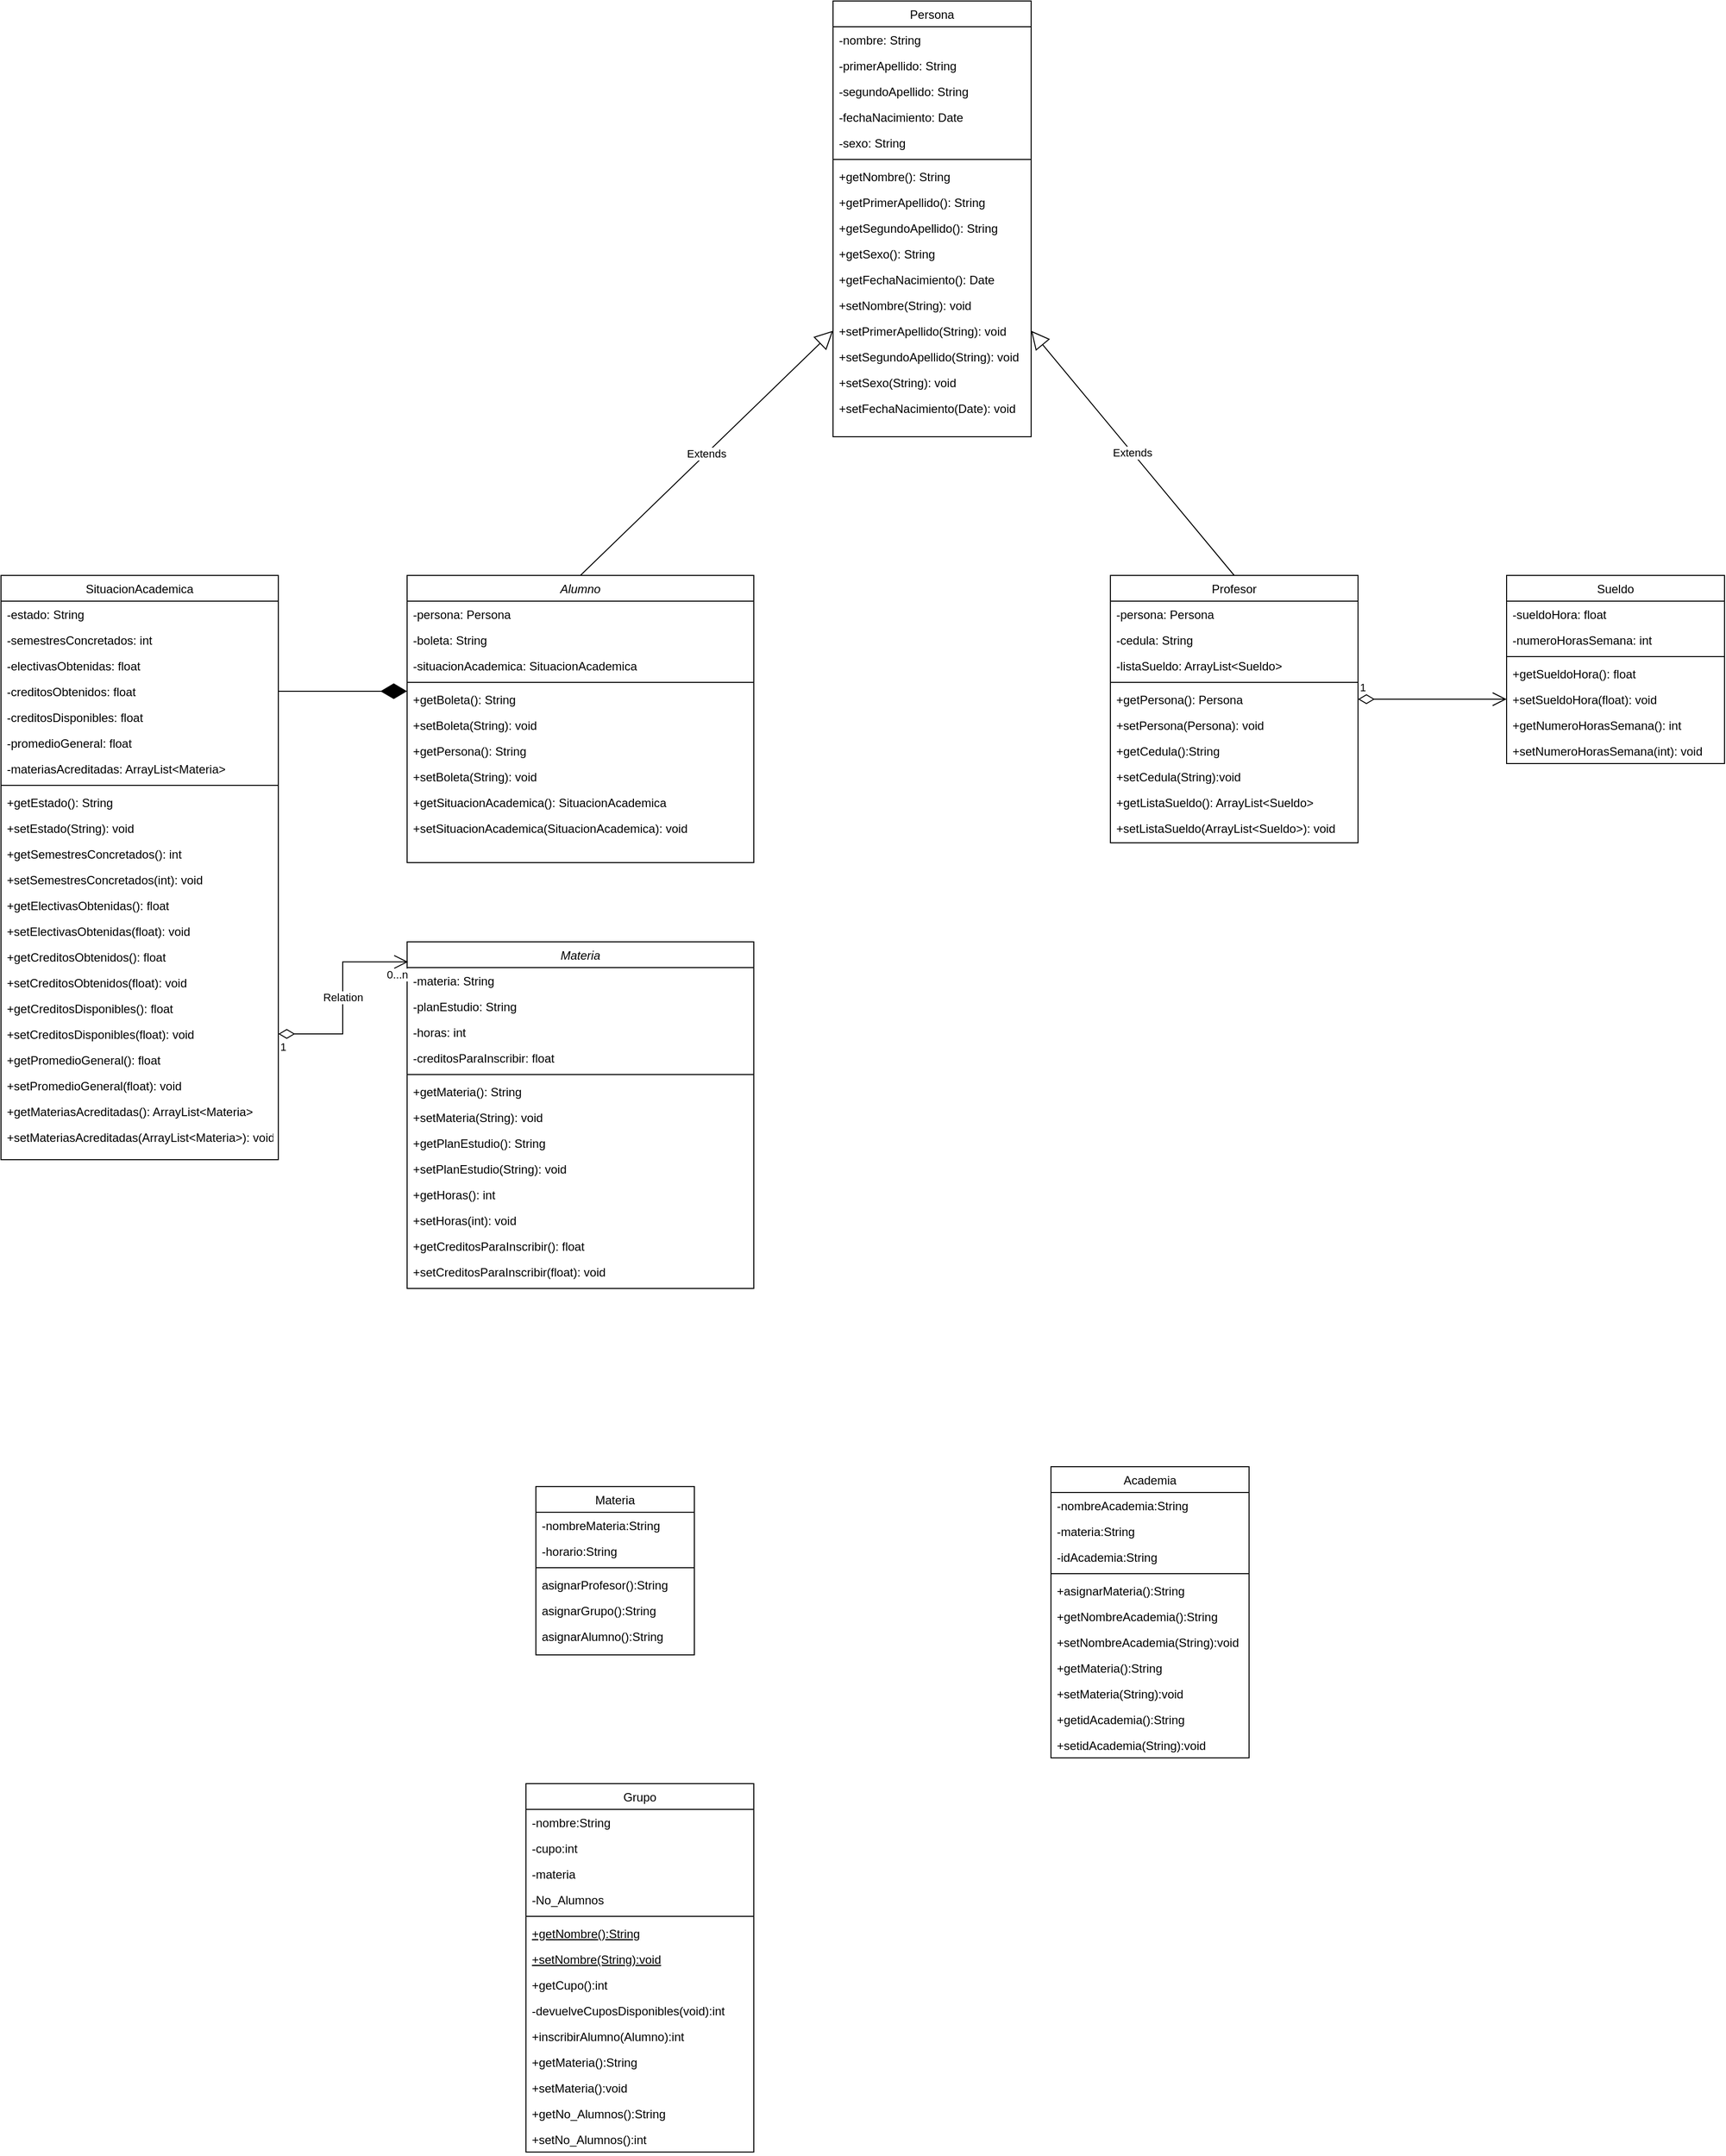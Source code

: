 <mxfile version="16.6.4" type="github">
  <diagram id="C5RBs43oDa-KdzZeNtuy" name="Page-1">
    <mxGraphModel dx="2249" dy="3078" grid="1" gridSize="10" guides="1" tooltips="1" connect="1" arrows="1" fold="1" page="1" pageScale="1" pageWidth="827" pageHeight="1169" math="0" shadow="0">
      <root>
        <mxCell id="WIyWlLk6GJQsqaUBKTNV-0" />
        <mxCell id="WIyWlLk6GJQsqaUBKTNV-1" parent="WIyWlLk6GJQsqaUBKTNV-0" />
        <mxCell id="zkfFHV4jXpPFQw0GAbJ--0" value="Alumno" style="swimlane;fontStyle=2;align=center;verticalAlign=top;childLayout=stackLayout;horizontal=1;startSize=26;horizontalStack=0;resizeParent=1;resizeLast=0;collapsible=1;marginBottom=0;rounded=0;shadow=0;strokeWidth=1;" parent="WIyWlLk6GJQsqaUBKTNV-1" vertex="1">
          <mxGeometry x="-70" y="-1720" width="350" height="290" as="geometry">
            <mxRectangle x="230" y="140" width="160" height="26" as="alternateBounds" />
          </mxGeometry>
        </mxCell>
        <mxCell id="nGI5e1UyWYg2ksJG9FxK-27" value="-persona: Persona" style="text;align=left;verticalAlign=top;spacingLeft=4;spacingRight=4;overflow=hidden;rotatable=0;points=[[0,0.5],[1,0.5]];portConstraint=eastwest;rounded=0;shadow=0;html=0;" parent="zkfFHV4jXpPFQw0GAbJ--0" vertex="1">
          <mxGeometry y="26" width="350" height="26" as="geometry" />
        </mxCell>
        <mxCell id="mEsMpx2pqCaBneYiub_S-0" value="-boleta: String" style="text;align=left;verticalAlign=top;spacingLeft=4;spacingRight=4;overflow=hidden;rotatable=0;points=[[0,0.5],[1,0.5]];portConstraint=eastwest;rounded=0;shadow=0;html=0;" parent="zkfFHV4jXpPFQw0GAbJ--0" vertex="1">
          <mxGeometry y="52" width="350" height="26" as="geometry" />
        </mxCell>
        <mxCell id="9MpK-hw04iY9h_Ogdzxi-5" value="-situacionAcademica: SituacionAcademica" style="text;align=left;verticalAlign=top;spacingLeft=4;spacingRight=4;overflow=hidden;rotatable=0;points=[[0,0.5],[1,0.5]];portConstraint=eastwest;rounded=0;shadow=0;html=0;" parent="zkfFHV4jXpPFQw0GAbJ--0" vertex="1">
          <mxGeometry y="78" width="350" height="26" as="geometry" />
        </mxCell>
        <mxCell id="zkfFHV4jXpPFQw0GAbJ--4" value="" style="line;html=1;strokeWidth=1;align=left;verticalAlign=middle;spacingTop=-1;spacingLeft=3;spacingRight=3;rotatable=0;labelPosition=right;points=[];portConstraint=eastwest;" parent="zkfFHV4jXpPFQw0GAbJ--0" vertex="1">
          <mxGeometry y="104" width="350" height="8" as="geometry" />
        </mxCell>
        <mxCell id="9MpK-hw04iY9h_Ogdzxi-11" value="+getBoleta(): String" style="text;align=left;verticalAlign=top;spacingLeft=4;spacingRight=4;overflow=hidden;rotatable=0;points=[[0,0.5],[1,0.5]];portConstraint=eastwest;rounded=0;shadow=0;html=0;" parent="zkfFHV4jXpPFQw0GAbJ--0" vertex="1">
          <mxGeometry y="112" width="350" height="26" as="geometry" />
        </mxCell>
        <mxCell id="9MpK-hw04iY9h_Ogdzxi-6" value="+setBoleta(String): void" style="text;align=left;verticalAlign=top;spacingLeft=4;spacingRight=4;overflow=hidden;rotatable=0;points=[[0,0.5],[1,0.5]];portConstraint=eastwest;rounded=0;shadow=0;html=0;" parent="zkfFHV4jXpPFQw0GAbJ--0" vertex="1">
          <mxGeometry y="138" width="350" height="26" as="geometry" />
        </mxCell>
        <mxCell id="-UYvQyZ7zMGwkuYEwKRm-19" value="+getPersona(): String" style="text;align=left;verticalAlign=top;spacingLeft=4;spacingRight=4;overflow=hidden;rotatable=0;points=[[0,0.5],[1,0.5]];portConstraint=eastwest;rounded=0;shadow=0;html=0;" vertex="1" parent="zkfFHV4jXpPFQw0GAbJ--0">
          <mxGeometry y="164" width="350" height="26" as="geometry" />
        </mxCell>
        <mxCell id="-UYvQyZ7zMGwkuYEwKRm-20" value="+setBoleta(String): void" style="text;align=left;verticalAlign=top;spacingLeft=4;spacingRight=4;overflow=hidden;rotatable=0;points=[[0,0.5],[1,0.5]];portConstraint=eastwest;rounded=0;shadow=0;html=0;" vertex="1" parent="zkfFHV4jXpPFQw0GAbJ--0">
          <mxGeometry y="190" width="350" height="26" as="geometry" />
        </mxCell>
        <mxCell id="-UYvQyZ7zMGwkuYEwKRm-21" value="+getSituacionAcademica(): SituacionAcademica" style="text;align=left;verticalAlign=top;spacingLeft=4;spacingRight=4;overflow=hidden;rotatable=0;points=[[0,0.5],[1,0.5]];portConstraint=eastwest;rounded=0;shadow=0;html=0;" vertex="1" parent="zkfFHV4jXpPFQw0GAbJ--0">
          <mxGeometry y="216" width="350" height="26" as="geometry" />
        </mxCell>
        <mxCell id="-UYvQyZ7zMGwkuYEwKRm-22" value="+setSituacionAcademica(SituacionAcademica): void" style="text;align=left;verticalAlign=top;spacingLeft=4;spacingRight=4;overflow=hidden;rotatable=0;points=[[0,0.5],[1,0.5]];portConstraint=eastwest;rounded=0;shadow=0;html=0;" vertex="1" parent="zkfFHV4jXpPFQw0GAbJ--0">
          <mxGeometry y="242" width="350" height="26" as="geometry" />
        </mxCell>
        <mxCell id="zkfFHV4jXpPFQw0GAbJ--6" value="Grupo" style="swimlane;fontStyle=0;align=center;verticalAlign=top;childLayout=stackLayout;horizontal=1;startSize=26;horizontalStack=0;resizeParent=1;resizeLast=0;collapsible=1;marginBottom=0;rounded=0;shadow=0;strokeWidth=1;" parent="WIyWlLk6GJQsqaUBKTNV-1" vertex="1">
          <mxGeometry x="50" y="-500" width="230" height="372" as="geometry">
            <mxRectangle x="130" y="380" width="160" height="26" as="alternateBounds" />
          </mxGeometry>
        </mxCell>
        <mxCell id="zkfFHV4jXpPFQw0GAbJ--8" value="-nombre:String" style="text;align=left;verticalAlign=top;spacingLeft=4;spacingRight=4;overflow=hidden;rotatable=0;points=[[0,0.5],[1,0.5]];portConstraint=eastwest;rounded=0;shadow=0;html=0;" parent="zkfFHV4jXpPFQw0GAbJ--6" vertex="1">
          <mxGeometry y="26" width="230" height="26" as="geometry" />
        </mxCell>
        <mxCell id="zkfFHV4jXpPFQw0GAbJ--7" value="-cupo:int" style="text;align=left;verticalAlign=top;spacingLeft=4;spacingRight=4;overflow=hidden;rotatable=0;points=[[0,0.5],[1,0.5]];portConstraint=eastwest;" parent="zkfFHV4jXpPFQw0GAbJ--6" vertex="1">
          <mxGeometry y="52" width="230" height="26" as="geometry" />
        </mxCell>
        <mxCell id="yTlDDd_6zAuDjH4jL7dq-10" value="-materia" style="text;align=left;verticalAlign=top;spacingLeft=4;spacingRight=4;overflow=hidden;rotatable=0;points=[[0,0.5],[1,0.5]];portConstraint=eastwest;rounded=0;shadow=0;html=0;" parent="zkfFHV4jXpPFQw0GAbJ--6" vertex="1">
          <mxGeometry y="78" width="230" height="26" as="geometry" />
        </mxCell>
        <mxCell id="yTlDDd_6zAuDjH4jL7dq-12" value="-No_Alumnos" style="text;align=left;verticalAlign=top;spacingLeft=4;spacingRight=4;overflow=hidden;rotatable=0;points=[[0,0.5],[1,0.5]];portConstraint=eastwest;rounded=0;shadow=0;html=0;" parent="zkfFHV4jXpPFQw0GAbJ--6" vertex="1">
          <mxGeometry y="104" width="230" height="26" as="geometry" />
        </mxCell>
        <mxCell id="zkfFHV4jXpPFQw0GAbJ--9" value="" style="line;html=1;strokeWidth=1;align=left;verticalAlign=middle;spacingTop=-1;spacingLeft=3;spacingRight=3;rotatable=0;labelPosition=right;points=[];portConstraint=eastwest;" parent="zkfFHV4jXpPFQw0GAbJ--6" vertex="1">
          <mxGeometry y="130" width="230" height="8" as="geometry" />
        </mxCell>
        <mxCell id="yTlDDd_6zAuDjH4jL7dq-11" value="+getNombre():String" style="text;align=left;verticalAlign=top;spacingLeft=4;spacingRight=4;overflow=hidden;rotatable=0;points=[[0,0.5],[1,0.5]];portConstraint=eastwest;fontStyle=4" parent="zkfFHV4jXpPFQw0GAbJ--6" vertex="1">
          <mxGeometry y="138" width="230" height="26" as="geometry" />
        </mxCell>
        <mxCell id="zkfFHV4jXpPFQw0GAbJ--10" value="+setNombre(String):void" style="text;align=left;verticalAlign=top;spacingLeft=4;spacingRight=4;overflow=hidden;rotatable=0;points=[[0,0.5],[1,0.5]];portConstraint=eastwest;fontStyle=4" parent="zkfFHV4jXpPFQw0GAbJ--6" vertex="1">
          <mxGeometry y="164" width="230" height="26" as="geometry" />
        </mxCell>
        <mxCell id="zkfFHV4jXpPFQw0GAbJ--11" value="+getCupo():int" style="text;align=left;verticalAlign=top;spacingLeft=4;spacingRight=4;overflow=hidden;rotatable=0;points=[[0,0.5],[1,0.5]];portConstraint=eastwest;" parent="zkfFHV4jXpPFQw0GAbJ--6" vertex="1">
          <mxGeometry y="190" width="230" height="26" as="geometry" />
        </mxCell>
        <mxCell id="lx0XnHlaVQ32rmV-rb9W-14" value="-devuelveCuposDisponibles(void):int" style="text;align=left;verticalAlign=top;spacingLeft=4;spacingRight=4;overflow=hidden;rotatable=0;points=[[0,0.5],[1,0.5]];portConstraint=eastwest;" parent="zkfFHV4jXpPFQw0GAbJ--6" vertex="1">
          <mxGeometry y="216" width="230" height="26" as="geometry" />
        </mxCell>
        <mxCell id="lx0XnHlaVQ32rmV-rb9W-15" value="+inscribirAlumno(Alumno):int" style="text;align=left;verticalAlign=top;spacingLeft=4;spacingRight=4;overflow=hidden;rotatable=0;points=[[0,0.5],[1,0.5]];portConstraint=eastwest;" parent="zkfFHV4jXpPFQw0GAbJ--6" vertex="1">
          <mxGeometry y="242" width="230" height="26" as="geometry" />
        </mxCell>
        <mxCell id="bSlE8qbJm2oqBHMc-JgC-0" value="+getMateria():String" style="text;align=left;verticalAlign=top;spacingLeft=4;spacingRight=4;overflow=hidden;rotatable=0;points=[[0,0.5],[1,0.5]];portConstraint=eastwest;" parent="zkfFHV4jXpPFQw0GAbJ--6" vertex="1">
          <mxGeometry y="268" width="230" height="26" as="geometry" />
        </mxCell>
        <mxCell id="bSlE8qbJm2oqBHMc-JgC-1" value="+setMateria():void" style="text;align=left;verticalAlign=top;spacingLeft=4;spacingRight=4;overflow=hidden;rotatable=0;points=[[0,0.5],[1,0.5]];portConstraint=eastwest;" parent="zkfFHV4jXpPFQw0GAbJ--6" vertex="1">
          <mxGeometry y="294" width="230" height="26" as="geometry" />
        </mxCell>
        <mxCell id="bSlE8qbJm2oqBHMc-JgC-2" value="+getNo_Alumnos():String" style="text;align=left;verticalAlign=top;spacingLeft=4;spacingRight=4;overflow=hidden;rotatable=0;points=[[0,0.5],[1,0.5]];portConstraint=eastwest;" parent="zkfFHV4jXpPFQw0GAbJ--6" vertex="1">
          <mxGeometry y="320" width="230" height="26" as="geometry" />
        </mxCell>
        <mxCell id="bSlE8qbJm2oqBHMc-JgC-3" value="+setNo_Alumnos():int" style="text;align=left;verticalAlign=top;spacingLeft=4;spacingRight=4;overflow=hidden;rotatable=0;points=[[0,0.5],[1,0.5]];portConstraint=eastwest;" parent="zkfFHV4jXpPFQw0GAbJ--6" vertex="1">
          <mxGeometry y="346" width="230" height="26" as="geometry" />
        </mxCell>
        <mxCell id="zkfFHV4jXpPFQw0GAbJ--13" value="Profesor" style="swimlane;fontStyle=0;align=center;verticalAlign=top;childLayout=stackLayout;horizontal=1;startSize=26;horizontalStack=0;resizeParent=1;resizeLast=0;collapsible=1;marginBottom=0;rounded=0;shadow=0;strokeWidth=1;" parent="WIyWlLk6GJQsqaUBKTNV-1" vertex="1">
          <mxGeometry x="640" y="-1720" width="250" height="270" as="geometry">
            <mxRectangle x="340" y="380" width="170" height="26" as="alternateBounds" />
          </mxGeometry>
        </mxCell>
        <mxCell id="zkfFHV4jXpPFQw0GAbJ--14" value="-persona: Persona" style="text;align=left;verticalAlign=top;spacingLeft=4;spacingRight=4;overflow=hidden;rotatable=0;points=[[0,0.5],[1,0.5]];portConstraint=eastwest;" parent="zkfFHV4jXpPFQw0GAbJ--13" vertex="1">
          <mxGeometry y="26" width="250" height="26" as="geometry" />
        </mxCell>
        <mxCell id="-iGM_5B9Lxvq1E4XE7PT-1" value="-cedula: String" style="text;align=left;verticalAlign=top;spacingLeft=4;spacingRight=4;overflow=hidden;rotatable=0;points=[[0,0.5],[1,0.5]];portConstraint=eastwest;" parent="zkfFHV4jXpPFQw0GAbJ--13" vertex="1">
          <mxGeometry y="52" width="250" height="26" as="geometry" />
        </mxCell>
        <mxCell id="nGI5e1UyWYg2ksJG9FxK-23" value="-listaSueldo: ArrayList&lt;Sueldo&gt;" style="text;align=left;verticalAlign=top;spacingLeft=4;spacingRight=4;overflow=hidden;rotatable=0;points=[[0,0.5],[1,0.5]];portConstraint=eastwest;" parent="zkfFHV4jXpPFQw0GAbJ--13" vertex="1">
          <mxGeometry y="78" width="250" height="26" as="geometry" />
        </mxCell>
        <mxCell id="zkfFHV4jXpPFQw0GAbJ--15" value="" style="line;html=1;strokeWidth=1;align=left;verticalAlign=middle;spacingTop=-1;spacingLeft=3;spacingRight=3;rotatable=0;labelPosition=right;points=[];portConstraint=eastwest;" parent="zkfFHV4jXpPFQw0GAbJ--13" vertex="1">
          <mxGeometry y="104" width="250" height="8" as="geometry" />
        </mxCell>
        <mxCell id="yTlDDd_6zAuDjH4jL7dq-3" value="+getPersona(): Persona&#xa;" style="text;align=left;verticalAlign=top;spacingLeft=4;spacingRight=4;overflow=hidden;rotatable=0;points=[[0,0.5],[1,0.5]];portConstraint=eastwest;" parent="zkfFHV4jXpPFQw0GAbJ--13" vertex="1">
          <mxGeometry y="112" width="250" height="26" as="geometry" />
        </mxCell>
        <mxCell id="yTlDDd_6zAuDjH4jL7dq-4" value="+setPersona(Persona): void" style="text;align=left;verticalAlign=top;spacingLeft=4;spacingRight=4;overflow=hidden;rotatable=0;points=[[0,0.5],[1,0.5]];portConstraint=eastwest;" parent="zkfFHV4jXpPFQw0GAbJ--13" vertex="1">
          <mxGeometry y="138" width="250" height="26" as="geometry" />
        </mxCell>
        <mxCell id="nGI5e1UyWYg2ksJG9FxK-21" value="+getCedula():String&#xa;" style="text;align=left;verticalAlign=top;spacingLeft=4;spacingRight=4;overflow=hidden;rotatable=0;points=[[0,0.5],[1,0.5]];portConstraint=eastwest;" parent="zkfFHV4jXpPFQw0GAbJ--13" vertex="1">
          <mxGeometry y="164" width="250" height="26" as="geometry" />
        </mxCell>
        <mxCell id="nGI5e1UyWYg2ksJG9FxK-22" value="+setCedula(String):void" style="text;align=left;verticalAlign=top;spacingLeft=4;spacingRight=4;overflow=hidden;rotatable=0;points=[[0,0.5],[1,0.5]];portConstraint=eastwest;" parent="zkfFHV4jXpPFQw0GAbJ--13" vertex="1">
          <mxGeometry y="190" width="250" height="26" as="geometry" />
        </mxCell>
        <mxCell id="nGI5e1UyWYg2ksJG9FxK-25" value="+getListaSueldo(): ArrayList&lt;Sueldo&gt;" style="text;align=left;verticalAlign=top;spacingLeft=4;spacingRight=4;overflow=hidden;rotatable=0;points=[[0,0.5],[1,0.5]];portConstraint=eastwest;" parent="zkfFHV4jXpPFQw0GAbJ--13" vertex="1">
          <mxGeometry y="216" width="250" height="26" as="geometry" />
        </mxCell>
        <mxCell id="nGI5e1UyWYg2ksJG9FxK-26" value="+setListaSueldo(ArrayList&lt;Sueldo&gt;): void" style="text;align=left;verticalAlign=top;spacingLeft=4;spacingRight=4;overflow=hidden;rotatable=0;points=[[0,0.5],[1,0.5]];portConstraint=eastwest;" parent="zkfFHV4jXpPFQw0GAbJ--13" vertex="1">
          <mxGeometry y="242" width="250" height="26" as="geometry" />
        </mxCell>
        <mxCell id="zkfFHV4jXpPFQw0GAbJ--17" value="Materia" style="swimlane;fontStyle=0;align=center;verticalAlign=top;childLayout=stackLayout;horizontal=1;startSize=26;horizontalStack=0;resizeParent=1;resizeLast=0;collapsible=1;marginBottom=0;rounded=0;shadow=0;strokeWidth=1;" parent="WIyWlLk6GJQsqaUBKTNV-1" vertex="1">
          <mxGeometry x="60" y="-800" width="160" height="170" as="geometry">
            <mxRectangle x="550" y="140" width="160" height="26" as="alternateBounds" />
          </mxGeometry>
        </mxCell>
        <mxCell id="zkfFHV4jXpPFQw0GAbJ--18" value="-nombreMateria:String" style="text;align=left;verticalAlign=top;spacingLeft=4;spacingRight=4;overflow=hidden;rotatable=0;points=[[0,0.5],[1,0.5]];portConstraint=eastwest;" parent="zkfFHV4jXpPFQw0GAbJ--17" vertex="1">
          <mxGeometry y="26" width="160" height="26" as="geometry" />
        </mxCell>
        <mxCell id="zkfFHV4jXpPFQw0GAbJ--19" value="-horario:String" style="text;align=left;verticalAlign=top;spacingLeft=4;spacingRight=4;overflow=hidden;rotatable=0;points=[[0,0.5],[1,0.5]];portConstraint=eastwest;rounded=0;shadow=0;html=0;" parent="zkfFHV4jXpPFQw0GAbJ--17" vertex="1">
          <mxGeometry y="52" width="160" height="26" as="geometry" />
        </mxCell>
        <mxCell id="zkfFHV4jXpPFQw0GAbJ--23" value="" style="line;html=1;strokeWidth=1;align=left;verticalAlign=middle;spacingTop=-1;spacingLeft=3;spacingRight=3;rotatable=0;labelPosition=right;points=[];portConstraint=eastwest;" parent="zkfFHV4jXpPFQw0GAbJ--17" vertex="1">
          <mxGeometry y="78" width="160" height="8" as="geometry" />
        </mxCell>
        <mxCell id="zkfFHV4jXpPFQw0GAbJ--24" value="asignarProfesor():String" style="text;align=left;verticalAlign=top;spacingLeft=4;spacingRight=4;overflow=hidden;rotatable=0;points=[[0,0.5],[1,0.5]];portConstraint=eastwest;" parent="zkfFHV4jXpPFQw0GAbJ--17" vertex="1">
          <mxGeometry y="86" width="160" height="26" as="geometry" />
        </mxCell>
        <mxCell id="zkfFHV4jXpPFQw0GAbJ--25" value="asignarGrupo():String" style="text;align=left;verticalAlign=top;spacingLeft=4;spacingRight=4;overflow=hidden;rotatable=0;points=[[0,0.5],[1,0.5]];portConstraint=eastwest;" parent="zkfFHV4jXpPFQw0GAbJ--17" vertex="1">
          <mxGeometry y="112" width="160" height="26" as="geometry" />
        </mxCell>
        <mxCell id="yTlDDd_6zAuDjH4jL7dq-0" value="asignarAlumno():String" style="text;align=left;verticalAlign=top;spacingLeft=4;spacingRight=4;overflow=hidden;rotatable=0;points=[[0,0.5],[1,0.5]];portConstraint=eastwest;" parent="zkfFHV4jXpPFQw0GAbJ--17" vertex="1">
          <mxGeometry y="138" width="160" height="26" as="geometry" />
        </mxCell>
        <mxCell id="lx0XnHlaVQ32rmV-rb9W-0" value="Academia" style="swimlane;fontStyle=0;align=center;verticalAlign=top;childLayout=stackLayout;horizontal=1;startSize=26;horizontalStack=0;resizeParent=1;resizeLast=0;collapsible=1;marginBottom=0;rounded=0;shadow=0;strokeWidth=1;" parent="WIyWlLk6GJQsqaUBKTNV-1" vertex="1">
          <mxGeometry x="580" y="-820" width="200" height="294" as="geometry">
            <mxRectangle x="550" y="140" width="160" height="26" as="alternateBounds" />
          </mxGeometry>
        </mxCell>
        <mxCell id="lx0XnHlaVQ32rmV-rb9W-1" value="-nombreAcademia:String" style="text;align=left;verticalAlign=top;spacingLeft=4;spacingRight=4;overflow=hidden;rotatable=0;points=[[0,0.5],[1,0.5]];portConstraint=eastwest;" parent="lx0XnHlaVQ32rmV-rb9W-0" vertex="1">
          <mxGeometry y="26" width="200" height="26" as="geometry" />
        </mxCell>
        <mxCell id="lx0XnHlaVQ32rmV-rb9W-7" value="-materia:String" style="text;align=left;verticalAlign=top;spacingLeft=4;spacingRight=4;overflow=hidden;rotatable=0;points=[[0,0.5],[1,0.5]];portConstraint=eastwest;rounded=0;shadow=0;html=0;" parent="lx0XnHlaVQ32rmV-rb9W-0" vertex="1">
          <mxGeometry y="52" width="200" height="26" as="geometry" />
        </mxCell>
        <mxCell id="lx0XnHlaVQ32rmV-rb9W-2" value="-idAcademia:String" style="text;align=left;verticalAlign=top;spacingLeft=4;spacingRight=4;overflow=hidden;rotatable=0;points=[[0,0.5],[1,0.5]];portConstraint=eastwest;rounded=0;shadow=0;html=0;" parent="lx0XnHlaVQ32rmV-rb9W-0" vertex="1">
          <mxGeometry y="78" width="200" height="26" as="geometry" />
        </mxCell>
        <mxCell id="lx0XnHlaVQ32rmV-rb9W-3" value="" style="line;html=1;strokeWidth=1;align=left;verticalAlign=middle;spacingTop=-1;spacingLeft=3;spacingRight=3;rotatable=0;labelPosition=right;points=[];portConstraint=eastwest;" parent="lx0XnHlaVQ32rmV-rb9W-0" vertex="1">
          <mxGeometry y="104" width="200" height="8" as="geometry" />
        </mxCell>
        <mxCell id="lx0XnHlaVQ32rmV-rb9W-4" value="+asignarMateria():String" style="text;align=left;verticalAlign=top;spacingLeft=4;spacingRight=4;overflow=hidden;rotatable=0;points=[[0,0.5],[1,0.5]];portConstraint=eastwest;" parent="lx0XnHlaVQ32rmV-rb9W-0" vertex="1">
          <mxGeometry y="112" width="200" height="26" as="geometry" />
        </mxCell>
        <mxCell id="lx0XnHlaVQ32rmV-rb9W-8" value="+getNombreAcademia():String&#xa;" style="text;align=left;verticalAlign=top;spacingLeft=4;spacingRight=4;overflow=hidden;rotatable=0;points=[[0,0.5],[1,0.5]];portConstraint=eastwest;" parent="lx0XnHlaVQ32rmV-rb9W-0" vertex="1">
          <mxGeometry y="138" width="200" height="26" as="geometry" />
        </mxCell>
        <mxCell id="lx0XnHlaVQ32rmV-rb9W-9" value="+setNombreAcademia(String):void" style="text;align=left;verticalAlign=top;spacingLeft=4;spacingRight=4;overflow=hidden;rotatable=0;points=[[0,0.5],[1,0.5]];portConstraint=eastwest;" parent="lx0XnHlaVQ32rmV-rb9W-0" vertex="1">
          <mxGeometry y="164" width="200" height="26" as="geometry" />
        </mxCell>
        <mxCell id="lx0XnHlaVQ32rmV-rb9W-10" value="+getMateria():String&#xa;" style="text;align=left;verticalAlign=top;spacingLeft=4;spacingRight=4;overflow=hidden;rotatable=0;points=[[0,0.5],[1,0.5]];portConstraint=eastwest;" parent="lx0XnHlaVQ32rmV-rb9W-0" vertex="1">
          <mxGeometry y="190" width="200" height="26" as="geometry" />
        </mxCell>
        <mxCell id="lx0XnHlaVQ32rmV-rb9W-11" value="+setMateria(String):void" style="text;align=left;verticalAlign=top;spacingLeft=4;spacingRight=4;overflow=hidden;rotatable=0;points=[[0,0.5],[1,0.5]];portConstraint=eastwest;" parent="lx0XnHlaVQ32rmV-rb9W-0" vertex="1">
          <mxGeometry y="216" width="200" height="26" as="geometry" />
        </mxCell>
        <mxCell id="lx0XnHlaVQ32rmV-rb9W-13" value="+getidAcademia():String&#xa;" style="text;align=left;verticalAlign=top;spacingLeft=4;spacingRight=4;overflow=hidden;rotatable=0;points=[[0,0.5],[1,0.5]];portConstraint=eastwest;" parent="lx0XnHlaVQ32rmV-rb9W-0" vertex="1">
          <mxGeometry y="242" width="200" height="26" as="geometry" />
        </mxCell>
        <mxCell id="lx0XnHlaVQ32rmV-rb9W-12" value="+setidAcademia(String):void" style="text;align=left;verticalAlign=top;spacingLeft=4;spacingRight=4;overflow=hidden;rotatable=0;points=[[0,0.5],[1,0.5]];portConstraint=eastwest;" parent="lx0XnHlaVQ32rmV-rb9W-0" vertex="1">
          <mxGeometry y="268" width="200" height="26" as="geometry" />
        </mxCell>
        <mxCell id="nGI5e1UyWYg2ksJG9FxK-0" value="Persona" style="swimlane;fontStyle=0;align=center;verticalAlign=top;childLayout=stackLayout;horizontal=1;startSize=26;horizontalStack=0;resizeParent=1;resizeLast=0;collapsible=1;marginBottom=0;rounded=0;shadow=0;strokeWidth=1;" parent="WIyWlLk6GJQsqaUBKTNV-1" vertex="1">
          <mxGeometry x="360" y="-2300" width="200" height="440" as="geometry">
            <mxRectangle x="550" y="140" width="160" height="26" as="alternateBounds" />
          </mxGeometry>
        </mxCell>
        <mxCell id="nGI5e1UyWYg2ksJG9FxK-12" value="-nombre: String" style="text;align=left;verticalAlign=top;spacingLeft=4;spacingRight=4;overflow=hidden;rotatable=0;points=[[0,0.5],[1,0.5]];portConstraint=eastwest;" parent="nGI5e1UyWYg2ksJG9FxK-0" vertex="1">
          <mxGeometry y="26" width="200" height="26" as="geometry" />
        </mxCell>
        <mxCell id="nGI5e1UyWYg2ksJG9FxK-1" value="-primerApellido: String" style="text;align=left;verticalAlign=top;spacingLeft=4;spacingRight=4;overflow=hidden;rotatable=0;points=[[0,0.5],[1,0.5]];portConstraint=eastwest;" parent="nGI5e1UyWYg2ksJG9FxK-0" vertex="1">
          <mxGeometry y="52" width="200" height="26" as="geometry" />
        </mxCell>
        <mxCell id="nGI5e1UyWYg2ksJG9FxK-7" value="-segundoApellido: String" style="text;align=left;verticalAlign=top;spacingLeft=4;spacingRight=4;overflow=hidden;rotatable=0;points=[[0,0.5],[1,0.5]];portConstraint=eastwest;" parent="nGI5e1UyWYg2ksJG9FxK-0" vertex="1">
          <mxGeometry y="78" width="200" height="26" as="geometry" />
        </mxCell>
        <mxCell id="nGI5e1UyWYg2ksJG9FxK-9" value="-fechaNacimiento: Date" style="text;align=left;verticalAlign=top;spacingLeft=4;spacingRight=4;overflow=hidden;rotatable=0;points=[[0,0.5],[1,0.5]];portConstraint=eastwest;" parent="nGI5e1UyWYg2ksJG9FxK-0" vertex="1">
          <mxGeometry y="104" width="200" height="26" as="geometry" />
        </mxCell>
        <mxCell id="nGI5e1UyWYg2ksJG9FxK-11" value="-sexo: String" style="text;align=left;verticalAlign=top;spacingLeft=4;spacingRight=4;overflow=hidden;rotatable=0;points=[[0,0.5],[1,0.5]];portConstraint=eastwest;" parent="nGI5e1UyWYg2ksJG9FxK-0" vertex="1">
          <mxGeometry y="130" width="200" height="26" as="geometry" />
        </mxCell>
        <mxCell id="nGI5e1UyWYg2ksJG9FxK-3" value="" style="line;html=1;strokeWidth=1;align=left;verticalAlign=middle;spacingTop=-1;spacingLeft=3;spacingRight=3;rotatable=0;labelPosition=right;points=[];portConstraint=eastwest;" parent="nGI5e1UyWYg2ksJG9FxK-0" vertex="1">
          <mxGeometry y="156" width="200" height="8" as="geometry" />
        </mxCell>
        <mxCell id="nGI5e1UyWYg2ksJG9FxK-4" value="+getNombre(): String" style="text;align=left;verticalAlign=top;spacingLeft=4;spacingRight=4;overflow=hidden;rotatable=0;points=[[0,0.5],[1,0.5]];portConstraint=eastwest;" parent="nGI5e1UyWYg2ksJG9FxK-0" vertex="1">
          <mxGeometry y="164" width="200" height="26" as="geometry" />
        </mxCell>
        <mxCell id="nGI5e1UyWYg2ksJG9FxK-5" value="+getPrimerApellido(): String" style="text;align=left;verticalAlign=top;spacingLeft=4;spacingRight=4;overflow=hidden;rotatable=0;points=[[0,0.5],[1,0.5]];portConstraint=eastwest;" parent="nGI5e1UyWYg2ksJG9FxK-0" vertex="1">
          <mxGeometry y="190" width="200" height="26" as="geometry" />
        </mxCell>
        <mxCell id="nGI5e1UyWYg2ksJG9FxK-6" value="+getSegundoApellido(): String" style="text;align=left;verticalAlign=top;spacingLeft=4;spacingRight=4;overflow=hidden;rotatable=0;points=[[0,0.5],[1,0.5]];portConstraint=eastwest;" parent="nGI5e1UyWYg2ksJG9FxK-0" vertex="1">
          <mxGeometry y="216" width="200" height="26" as="geometry" />
        </mxCell>
        <mxCell id="nGI5e1UyWYg2ksJG9FxK-13" value="+getSexo(): String" style="text;align=left;verticalAlign=top;spacingLeft=4;spacingRight=4;overflow=hidden;rotatable=0;points=[[0,0.5],[1,0.5]];portConstraint=eastwest;" parent="nGI5e1UyWYg2ksJG9FxK-0" vertex="1">
          <mxGeometry y="242" width="200" height="26" as="geometry" />
        </mxCell>
        <mxCell id="nGI5e1UyWYg2ksJG9FxK-14" value="+getFechaNacimiento(): Date" style="text;align=left;verticalAlign=top;spacingLeft=4;spacingRight=4;overflow=hidden;rotatable=0;points=[[0,0.5],[1,0.5]];portConstraint=eastwest;" parent="nGI5e1UyWYg2ksJG9FxK-0" vertex="1">
          <mxGeometry y="268" width="200" height="26" as="geometry" />
        </mxCell>
        <mxCell id="nGI5e1UyWYg2ksJG9FxK-15" value="+setNombre(String): void" style="text;align=left;verticalAlign=top;spacingLeft=4;spacingRight=4;overflow=hidden;rotatable=0;points=[[0,0.5],[1,0.5]];portConstraint=eastwest;" parent="nGI5e1UyWYg2ksJG9FxK-0" vertex="1">
          <mxGeometry y="294" width="200" height="26" as="geometry" />
        </mxCell>
        <mxCell id="nGI5e1UyWYg2ksJG9FxK-16" value="+setPrimerApellido(String): void" style="text;align=left;verticalAlign=top;spacingLeft=4;spacingRight=4;overflow=hidden;rotatable=0;points=[[0,0.5],[1,0.5]];portConstraint=eastwest;" parent="nGI5e1UyWYg2ksJG9FxK-0" vertex="1">
          <mxGeometry y="320" width="200" height="26" as="geometry" />
        </mxCell>
        <mxCell id="nGI5e1UyWYg2ksJG9FxK-17" value="+setSegundoApellido(String): void" style="text;align=left;verticalAlign=top;spacingLeft=4;spacingRight=4;overflow=hidden;rotatable=0;points=[[0,0.5],[1,0.5]];portConstraint=eastwest;" parent="nGI5e1UyWYg2ksJG9FxK-0" vertex="1">
          <mxGeometry y="346" width="200" height="26" as="geometry" />
        </mxCell>
        <mxCell id="nGI5e1UyWYg2ksJG9FxK-19" value="+setSexo(String): void" style="text;align=left;verticalAlign=top;spacingLeft=4;spacingRight=4;overflow=hidden;rotatable=0;points=[[0,0.5],[1,0.5]];portConstraint=eastwest;" parent="nGI5e1UyWYg2ksJG9FxK-0" vertex="1">
          <mxGeometry y="372" width="200" height="26" as="geometry" />
        </mxCell>
        <mxCell id="nGI5e1UyWYg2ksJG9FxK-18" value="+setFechaNacimiento(Date): void" style="text;align=left;verticalAlign=top;spacingLeft=4;spacingRight=4;overflow=hidden;rotatable=0;points=[[0,0.5],[1,0.5]];portConstraint=eastwest;" parent="nGI5e1UyWYg2ksJG9FxK-0" vertex="1">
          <mxGeometry y="398" width="200" height="26" as="geometry" />
        </mxCell>
        <mxCell id="nGI5e1UyWYg2ksJG9FxK-28" value="Sueldo" style="swimlane;fontStyle=0;align=center;verticalAlign=top;childLayout=stackLayout;horizontal=1;startSize=26;horizontalStack=0;resizeParent=1;resizeLast=0;collapsible=1;marginBottom=0;rounded=0;shadow=0;strokeWidth=1;" parent="WIyWlLk6GJQsqaUBKTNV-1" vertex="1">
          <mxGeometry x="1040" y="-1720" width="220" height="190" as="geometry">
            <mxRectangle x="340" y="380" width="170" height="26" as="alternateBounds" />
          </mxGeometry>
        </mxCell>
        <mxCell id="nGI5e1UyWYg2ksJG9FxK-29" value="-sueldoHora: float" style="text;align=left;verticalAlign=top;spacingLeft=4;spacingRight=4;overflow=hidden;rotatable=0;points=[[0,0.5],[1,0.5]];portConstraint=eastwest;" parent="nGI5e1UyWYg2ksJG9FxK-28" vertex="1">
          <mxGeometry y="26" width="220" height="26" as="geometry" />
        </mxCell>
        <mxCell id="nGI5e1UyWYg2ksJG9FxK-31" value="-numeroHorasSemana: int" style="text;align=left;verticalAlign=top;spacingLeft=4;spacingRight=4;overflow=hidden;rotatable=0;points=[[0,0.5],[1,0.5]];portConstraint=eastwest;" parent="nGI5e1UyWYg2ksJG9FxK-28" vertex="1">
          <mxGeometry y="52" width="220" height="26" as="geometry" />
        </mxCell>
        <mxCell id="nGI5e1UyWYg2ksJG9FxK-32" value="" style="line;html=1;strokeWidth=1;align=left;verticalAlign=middle;spacingTop=-1;spacingLeft=3;spacingRight=3;rotatable=0;labelPosition=right;points=[];portConstraint=eastwest;" parent="nGI5e1UyWYg2ksJG9FxK-28" vertex="1">
          <mxGeometry y="78" width="220" height="8" as="geometry" />
        </mxCell>
        <mxCell id="nGI5e1UyWYg2ksJG9FxK-33" value="+getSueldoHora(): float" style="text;align=left;verticalAlign=top;spacingLeft=4;spacingRight=4;overflow=hidden;rotatable=0;points=[[0,0.5],[1,0.5]];portConstraint=eastwest;" parent="nGI5e1UyWYg2ksJG9FxK-28" vertex="1">
          <mxGeometry y="86" width="220" height="26" as="geometry" />
        </mxCell>
        <mxCell id="nGI5e1UyWYg2ksJG9FxK-34" value="+setSueldoHora(float): void" style="text;align=left;verticalAlign=top;spacingLeft=4;spacingRight=4;overflow=hidden;rotatable=0;points=[[0,0.5],[1,0.5]];portConstraint=eastwest;" parent="nGI5e1UyWYg2ksJG9FxK-28" vertex="1">
          <mxGeometry y="112" width="220" height="26" as="geometry" />
        </mxCell>
        <mxCell id="nGI5e1UyWYg2ksJG9FxK-35" value="+getNumeroHorasSemana(): int&#xa;" style="text;align=left;verticalAlign=top;spacingLeft=4;spacingRight=4;overflow=hidden;rotatable=0;points=[[0,0.5],[1,0.5]];portConstraint=eastwest;" parent="nGI5e1UyWYg2ksJG9FxK-28" vertex="1">
          <mxGeometry y="138" width="220" height="26" as="geometry" />
        </mxCell>
        <mxCell id="nGI5e1UyWYg2ksJG9FxK-36" value="+setNumeroHorasSemana(int): void" style="text;align=left;verticalAlign=top;spacingLeft=4;spacingRight=4;overflow=hidden;rotatable=0;points=[[0,0.5],[1,0.5]];portConstraint=eastwest;" parent="nGI5e1UyWYg2ksJG9FxK-28" vertex="1">
          <mxGeometry y="164" width="220" height="26" as="geometry" />
        </mxCell>
        <mxCell id="-UYvQyZ7zMGwkuYEwKRm-0" value="Extends" style="endArrow=block;endSize=16;endFill=0;html=1;rounded=0;exitX=0.5;exitY=0;exitDx=0;exitDy=0;entryX=0;entryY=0.5;entryDx=0;entryDy=0;" edge="1" parent="WIyWlLk6GJQsqaUBKTNV-1" source="zkfFHV4jXpPFQw0GAbJ--0" target="nGI5e1UyWYg2ksJG9FxK-16">
          <mxGeometry width="160" relative="1" as="geometry">
            <mxPoint x="-190" y="-1750" as="sourcePoint" />
            <mxPoint x="540" y="-1660" as="targetPoint" />
          </mxGeometry>
        </mxCell>
        <mxCell id="-UYvQyZ7zMGwkuYEwKRm-1" value="Extends" style="endArrow=block;endSize=16;endFill=0;html=1;rounded=0;exitX=0.5;exitY=0;exitDx=0;exitDy=0;entryX=1;entryY=0.5;entryDx=0;entryDy=0;" edge="1" parent="WIyWlLk6GJQsqaUBKTNV-1" source="zkfFHV4jXpPFQw0GAbJ--13" target="nGI5e1UyWYg2ksJG9FxK-16">
          <mxGeometry width="160" relative="1" as="geometry">
            <mxPoint x="470" y="-1850" as="sourcePoint" />
            <mxPoint x="750" y="-1790" as="targetPoint" />
          </mxGeometry>
        </mxCell>
        <mxCell id="-UYvQyZ7zMGwkuYEwKRm-2" value="1" style="endArrow=open;html=1;endSize=12;startArrow=diamondThin;startSize=14;startFill=0;edgeStyle=orthogonalEdgeStyle;align=left;verticalAlign=bottom;rounded=0;exitX=1;exitY=0.5;exitDx=0;exitDy=0;entryX=0;entryY=0.5;entryDx=0;entryDy=0;" edge="1" parent="WIyWlLk6GJQsqaUBKTNV-1" source="yTlDDd_6zAuDjH4jL7dq-3" target="nGI5e1UyWYg2ksJG9FxK-34">
          <mxGeometry x="-1" y="3" relative="1" as="geometry">
            <mxPoint x="550" y="-1690" as="sourcePoint" />
            <mxPoint x="710" y="-1690" as="targetPoint" />
          </mxGeometry>
        </mxCell>
        <mxCell id="-UYvQyZ7zMGwkuYEwKRm-3" value="SituacionAcademica" style="swimlane;fontStyle=0;align=center;verticalAlign=top;childLayout=stackLayout;horizontal=1;startSize=26;horizontalStack=0;resizeParent=1;resizeLast=0;collapsible=1;marginBottom=0;rounded=0;shadow=0;strokeWidth=1;" vertex="1" parent="WIyWlLk6GJQsqaUBKTNV-1">
          <mxGeometry x="-480" y="-1720" width="280" height="590" as="geometry">
            <mxRectangle x="340" y="380" width="170" height="26" as="alternateBounds" />
          </mxGeometry>
        </mxCell>
        <mxCell id="-UYvQyZ7zMGwkuYEwKRm-4" value="-estado: String" style="text;align=left;verticalAlign=top;spacingLeft=4;spacingRight=4;overflow=hidden;rotatable=0;points=[[0,0.5],[1,0.5]];portConstraint=eastwest;" vertex="1" parent="-UYvQyZ7zMGwkuYEwKRm-3">
          <mxGeometry y="26" width="280" height="26" as="geometry" />
        </mxCell>
        <mxCell id="-UYvQyZ7zMGwkuYEwKRm-5" value="-semestresConcretados: int" style="text;align=left;verticalAlign=top;spacingLeft=4;spacingRight=4;overflow=hidden;rotatable=0;points=[[0,0.5],[1,0.5]];portConstraint=eastwest;" vertex="1" parent="-UYvQyZ7zMGwkuYEwKRm-3">
          <mxGeometry y="52" width="280" height="26" as="geometry" />
        </mxCell>
        <mxCell id="-UYvQyZ7zMGwkuYEwKRm-11" value="-electivasObtenidas: float" style="text;align=left;verticalAlign=top;spacingLeft=4;spacingRight=4;overflow=hidden;rotatable=0;points=[[0,0.5],[1,0.5]];portConstraint=eastwest;" vertex="1" parent="-UYvQyZ7zMGwkuYEwKRm-3">
          <mxGeometry y="78" width="280" height="26" as="geometry" />
        </mxCell>
        <mxCell id="-UYvQyZ7zMGwkuYEwKRm-12" value="-creditosObtenidos: float" style="text;align=left;verticalAlign=top;spacingLeft=4;spacingRight=4;overflow=hidden;rotatable=0;points=[[0,0.5],[1,0.5]];portConstraint=eastwest;" vertex="1" parent="-UYvQyZ7zMGwkuYEwKRm-3">
          <mxGeometry y="104" width="280" height="26" as="geometry" />
        </mxCell>
        <mxCell id="-UYvQyZ7zMGwkuYEwKRm-13" value="-creditosDisponibles: float" style="text;align=left;verticalAlign=top;spacingLeft=4;spacingRight=4;overflow=hidden;rotatable=0;points=[[0,0.5],[1,0.5]];portConstraint=eastwest;" vertex="1" parent="-UYvQyZ7zMGwkuYEwKRm-3">
          <mxGeometry y="130" width="280" height="26" as="geometry" />
        </mxCell>
        <mxCell id="-UYvQyZ7zMGwkuYEwKRm-14" value="-promedioGeneral: float" style="text;align=left;verticalAlign=top;spacingLeft=4;spacingRight=4;overflow=hidden;rotatable=0;points=[[0,0.5],[1,0.5]];portConstraint=eastwest;" vertex="1" parent="-UYvQyZ7zMGwkuYEwKRm-3">
          <mxGeometry y="156" width="280" height="26" as="geometry" />
        </mxCell>
        <mxCell id="-UYvQyZ7zMGwkuYEwKRm-15" value="-materiasAcreditadas: ArrayList&lt;Materia&gt;" style="text;align=left;verticalAlign=top;spacingLeft=4;spacingRight=4;overflow=hidden;rotatable=0;points=[[0,0.5],[1,0.5]];portConstraint=eastwest;" vertex="1" parent="-UYvQyZ7zMGwkuYEwKRm-3">
          <mxGeometry y="182" width="280" height="26" as="geometry" />
        </mxCell>
        <mxCell id="-UYvQyZ7zMGwkuYEwKRm-6" value="" style="line;html=1;strokeWidth=1;align=left;verticalAlign=middle;spacingTop=-1;spacingLeft=3;spacingRight=3;rotatable=0;labelPosition=right;points=[];portConstraint=eastwest;" vertex="1" parent="-UYvQyZ7zMGwkuYEwKRm-3">
          <mxGeometry y="208" width="280" height="8" as="geometry" />
        </mxCell>
        <mxCell id="-UYvQyZ7zMGwkuYEwKRm-7" value="+getEstado(): String" style="text;align=left;verticalAlign=top;spacingLeft=4;spacingRight=4;overflow=hidden;rotatable=0;points=[[0,0.5],[1,0.5]];portConstraint=eastwest;" vertex="1" parent="-UYvQyZ7zMGwkuYEwKRm-3">
          <mxGeometry y="216" width="280" height="26" as="geometry" />
        </mxCell>
        <mxCell id="-UYvQyZ7zMGwkuYEwKRm-16" value="+setEstado(String): void" style="text;align=left;verticalAlign=top;spacingLeft=4;spacingRight=4;overflow=hidden;rotatable=0;points=[[0,0.5],[1,0.5]];portConstraint=eastwest;" vertex="1" parent="-UYvQyZ7zMGwkuYEwKRm-3">
          <mxGeometry y="242" width="280" height="26" as="geometry" />
        </mxCell>
        <mxCell id="-UYvQyZ7zMGwkuYEwKRm-17" value="+getSemestresConcretados(): int" style="text;align=left;verticalAlign=top;spacingLeft=4;spacingRight=4;overflow=hidden;rotatable=0;points=[[0,0.5],[1,0.5]];portConstraint=eastwest;" vertex="1" parent="-UYvQyZ7zMGwkuYEwKRm-3">
          <mxGeometry y="268" width="280" height="26" as="geometry" />
        </mxCell>
        <mxCell id="-UYvQyZ7zMGwkuYEwKRm-18" value="+setSemestresConcretados(int): void" style="text;align=left;verticalAlign=top;spacingLeft=4;spacingRight=4;overflow=hidden;rotatable=0;points=[[0,0.5],[1,0.5]];portConstraint=eastwest;" vertex="1" parent="-UYvQyZ7zMGwkuYEwKRm-3">
          <mxGeometry y="294" width="280" height="26" as="geometry" />
        </mxCell>
        <mxCell id="-UYvQyZ7zMGwkuYEwKRm-23" value="+getElectivasObtenidas(): float" style="text;align=left;verticalAlign=top;spacingLeft=4;spacingRight=4;overflow=hidden;rotatable=0;points=[[0,0.5],[1,0.5]];portConstraint=eastwest;" vertex="1" parent="-UYvQyZ7zMGwkuYEwKRm-3">
          <mxGeometry y="320" width="280" height="26" as="geometry" />
        </mxCell>
        <mxCell id="-UYvQyZ7zMGwkuYEwKRm-24" value="+setElectivasObtenidas(float): void" style="text;align=left;verticalAlign=top;spacingLeft=4;spacingRight=4;overflow=hidden;rotatable=0;points=[[0,0.5],[1,0.5]];portConstraint=eastwest;" vertex="1" parent="-UYvQyZ7zMGwkuYEwKRm-3">
          <mxGeometry y="346" width="280" height="26" as="geometry" />
        </mxCell>
        <mxCell id="-UYvQyZ7zMGwkuYEwKRm-25" value="+getCreditosObtenidos(): float" style="text;align=left;verticalAlign=top;spacingLeft=4;spacingRight=4;overflow=hidden;rotatable=0;points=[[0,0.5],[1,0.5]];portConstraint=eastwest;" vertex="1" parent="-UYvQyZ7zMGwkuYEwKRm-3">
          <mxGeometry y="372" width="280" height="26" as="geometry" />
        </mxCell>
        <mxCell id="-UYvQyZ7zMGwkuYEwKRm-26" value="+setCreditosObtenidos(float): void" style="text;align=left;verticalAlign=top;spacingLeft=4;spacingRight=4;overflow=hidden;rotatable=0;points=[[0,0.5],[1,0.5]];portConstraint=eastwest;" vertex="1" parent="-UYvQyZ7zMGwkuYEwKRm-3">
          <mxGeometry y="398" width="280" height="26" as="geometry" />
        </mxCell>
        <mxCell id="-UYvQyZ7zMGwkuYEwKRm-27" value="+getCreditosDisponibles(): float" style="text;align=left;verticalAlign=top;spacingLeft=4;spacingRight=4;overflow=hidden;rotatable=0;points=[[0,0.5],[1,0.5]];portConstraint=eastwest;" vertex="1" parent="-UYvQyZ7zMGwkuYEwKRm-3">
          <mxGeometry y="424" width="280" height="26" as="geometry" />
        </mxCell>
        <mxCell id="-UYvQyZ7zMGwkuYEwKRm-28" value="+setCreditosDisponibles(float): void" style="text;align=left;verticalAlign=top;spacingLeft=4;spacingRight=4;overflow=hidden;rotatable=0;points=[[0,0.5],[1,0.5]];portConstraint=eastwest;" vertex="1" parent="-UYvQyZ7zMGwkuYEwKRm-3">
          <mxGeometry y="450" width="280" height="26" as="geometry" />
        </mxCell>
        <mxCell id="-UYvQyZ7zMGwkuYEwKRm-29" value="+getPromedioGeneral(): float" style="text;align=left;verticalAlign=top;spacingLeft=4;spacingRight=4;overflow=hidden;rotatable=0;points=[[0,0.5],[1,0.5]];portConstraint=eastwest;" vertex="1" parent="-UYvQyZ7zMGwkuYEwKRm-3">
          <mxGeometry y="476" width="280" height="26" as="geometry" />
        </mxCell>
        <mxCell id="-UYvQyZ7zMGwkuYEwKRm-30" value="+setPromedioGeneral(float): void" style="text;align=left;verticalAlign=top;spacingLeft=4;spacingRight=4;overflow=hidden;rotatable=0;points=[[0,0.5],[1,0.5]];portConstraint=eastwest;" vertex="1" parent="-UYvQyZ7zMGwkuYEwKRm-3">
          <mxGeometry y="502" width="280" height="26" as="geometry" />
        </mxCell>
        <mxCell id="-UYvQyZ7zMGwkuYEwKRm-31" value="+getMateriasAcreditadas(): ArrayList&lt;Materia&gt;" style="text;align=left;verticalAlign=top;spacingLeft=4;spacingRight=4;overflow=hidden;rotatable=0;points=[[0,0.5],[1,0.5]];portConstraint=eastwest;" vertex="1" parent="-UYvQyZ7zMGwkuYEwKRm-3">
          <mxGeometry y="528" width="280" height="26" as="geometry" />
        </mxCell>
        <mxCell id="-UYvQyZ7zMGwkuYEwKRm-32" value="+setMateriasAcreditadas(ArrayList&lt;Materia&gt;): void" style="text;align=left;verticalAlign=top;spacingLeft=4;spacingRight=4;overflow=hidden;rotatable=0;points=[[0,0.5],[1,0.5]];portConstraint=eastwest;" vertex="1" parent="-UYvQyZ7zMGwkuYEwKRm-3">
          <mxGeometry y="554" width="280" height="26" as="geometry" />
        </mxCell>
        <mxCell id="-UYvQyZ7zMGwkuYEwKRm-33" value="" style="endArrow=diamondThin;endFill=1;endSize=24;html=1;rounded=0;entryX=0;entryY=0.192;entryDx=0;entryDy=0;exitX=1;exitY=0.5;exitDx=0;exitDy=0;entryPerimeter=0;" edge="1" parent="WIyWlLk6GJQsqaUBKTNV-1" source="-UYvQyZ7zMGwkuYEwKRm-12" target="9MpK-hw04iY9h_Ogdzxi-11">
          <mxGeometry width="160" relative="1" as="geometry">
            <mxPoint x="-270" y="-1700" as="sourcePoint" />
            <mxPoint x="-110" y="-1700" as="targetPoint" />
          </mxGeometry>
        </mxCell>
        <mxCell id="-UYvQyZ7zMGwkuYEwKRm-34" value="Materia" style="swimlane;fontStyle=2;align=center;verticalAlign=top;childLayout=stackLayout;horizontal=1;startSize=26;horizontalStack=0;resizeParent=1;resizeLast=0;collapsible=1;marginBottom=0;rounded=0;shadow=0;strokeWidth=1;" vertex="1" parent="WIyWlLk6GJQsqaUBKTNV-1">
          <mxGeometry x="-70" y="-1350" width="350" height="350" as="geometry">
            <mxRectangle x="230" y="140" width="160" height="26" as="alternateBounds" />
          </mxGeometry>
        </mxCell>
        <mxCell id="-UYvQyZ7zMGwkuYEwKRm-35" value="-materia: String" style="text;align=left;verticalAlign=top;spacingLeft=4;spacingRight=4;overflow=hidden;rotatable=0;points=[[0,0.5],[1,0.5]];portConstraint=eastwest;rounded=0;shadow=0;html=0;" vertex="1" parent="-UYvQyZ7zMGwkuYEwKRm-34">
          <mxGeometry y="26" width="350" height="26" as="geometry" />
        </mxCell>
        <mxCell id="-UYvQyZ7zMGwkuYEwKRm-36" value="-planEstudio: String" style="text;align=left;verticalAlign=top;spacingLeft=4;spacingRight=4;overflow=hidden;rotatable=0;points=[[0,0.5],[1,0.5]];portConstraint=eastwest;rounded=0;shadow=0;html=0;" vertex="1" parent="-UYvQyZ7zMGwkuYEwKRm-34">
          <mxGeometry y="52" width="350" height="26" as="geometry" />
        </mxCell>
        <mxCell id="-UYvQyZ7zMGwkuYEwKRm-37" value="-horas: int" style="text;align=left;verticalAlign=top;spacingLeft=4;spacingRight=4;overflow=hidden;rotatable=0;points=[[0,0.5],[1,0.5]];portConstraint=eastwest;rounded=0;shadow=0;html=0;" vertex="1" parent="-UYvQyZ7zMGwkuYEwKRm-34">
          <mxGeometry y="78" width="350" height="26" as="geometry" />
        </mxCell>
        <mxCell id="-UYvQyZ7zMGwkuYEwKRm-45" value="-creditosParaInscribir: float" style="text;align=left;verticalAlign=top;spacingLeft=4;spacingRight=4;overflow=hidden;rotatable=0;points=[[0,0.5],[1,0.5]];portConstraint=eastwest;rounded=0;shadow=0;html=0;" vertex="1" parent="-UYvQyZ7zMGwkuYEwKRm-34">
          <mxGeometry y="104" width="350" height="26" as="geometry" />
        </mxCell>
        <mxCell id="-UYvQyZ7zMGwkuYEwKRm-38" value="" style="line;html=1;strokeWidth=1;align=left;verticalAlign=middle;spacingTop=-1;spacingLeft=3;spacingRight=3;rotatable=0;labelPosition=right;points=[];portConstraint=eastwest;" vertex="1" parent="-UYvQyZ7zMGwkuYEwKRm-34">
          <mxGeometry y="130" width="350" height="8" as="geometry" />
        </mxCell>
        <mxCell id="-UYvQyZ7zMGwkuYEwKRm-39" value="+getMateria(): String" style="text;align=left;verticalAlign=top;spacingLeft=4;spacingRight=4;overflow=hidden;rotatable=0;points=[[0,0.5],[1,0.5]];portConstraint=eastwest;rounded=0;shadow=0;html=0;" vertex="1" parent="-UYvQyZ7zMGwkuYEwKRm-34">
          <mxGeometry y="138" width="350" height="26" as="geometry" />
        </mxCell>
        <mxCell id="-UYvQyZ7zMGwkuYEwKRm-40" value="+setMateria(String): void" style="text;align=left;verticalAlign=top;spacingLeft=4;spacingRight=4;overflow=hidden;rotatable=0;points=[[0,0.5],[1,0.5]];portConstraint=eastwest;rounded=0;shadow=0;html=0;" vertex="1" parent="-UYvQyZ7zMGwkuYEwKRm-34">
          <mxGeometry y="164" width="350" height="26" as="geometry" />
        </mxCell>
        <mxCell id="-UYvQyZ7zMGwkuYEwKRm-41" value="+getPlanEstudio(): String" style="text;align=left;verticalAlign=top;spacingLeft=4;spacingRight=4;overflow=hidden;rotatable=0;points=[[0,0.5],[1,0.5]];portConstraint=eastwest;rounded=0;shadow=0;html=0;" vertex="1" parent="-UYvQyZ7zMGwkuYEwKRm-34">
          <mxGeometry y="190" width="350" height="26" as="geometry" />
        </mxCell>
        <mxCell id="-UYvQyZ7zMGwkuYEwKRm-42" value="+setPlanEstudio(String): void" style="text;align=left;verticalAlign=top;spacingLeft=4;spacingRight=4;overflow=hidden;rotatable=0;points=[[0,0.5],[1,0.5]];portConstraint=eastwest;rounded=0;shadow=0;html=0;" vertex="1" parent="-UYvQyZ7zMGwkuYEwKRm-34">
          <mxGeometry y="216" width="350" height="26" as="geometry" />
        </mxCell>
        <mxCell id="-UYvQyZ7zMGwkuYEwKRm-43" value="+getHoras(): int" style="text;align=left;verticalAlign=top;spacingLeft=4;spacingRight=4;overflow=hidden;rotatable=0;points=[[0,0.5],[1,0.5]];portConstraint=eastwest;rounded=0;shadow=0;html=0;" vertex="1" parent="-UYvQyZ7zMGwkuYEwKRm-34">
          <mxGeometry y="242" width="350" height="26" as="geometry" />
        </mxCell>
        <mxCell id="-UYvQyZ7zMGwkuYEwKRm-44" value="+setHoras(int): void" style="text;align=left;verticalAlign=top;spacingLeft=4;spacingRight=4;overflow=hidden;rotatable=0;points=[[0,0.5],[1,0.5]];portConstraint=eastwest;rounded=0;shadow=0;html=0;" vertex="1" parent="-UYvQyZ7zMGwkuYEwKRm-34">
          <mxGeometry y="268" width="350" height="26" as="geometry" />
        </mxCell>
        <mxCell id="-UYvQyZ7zMGwkuYEwKRm-51" value="+getCreditosParaInscribir(): float" style="text;align=left;verticalAlign=top;spacingLeft=4;spacingRight=4;overflow=hidden;rotatable=0;points=[[0,0.5],[1,0.5]];portConstraint=eastwest;rounded=0;shadow=0;html=0;" vertex="1" parent="-UYvQyZ7zMGwkuYEwKRm-34">
          <mxGeometry y="294" width="350" height="26" as="geometry" />
        </mxCell>
        <mxCell id="-UYvQyZ7zMGwkuYEwKRm-52" value="+setCreditosParaInscribir(float): void" style="text;align=left;verticalAlign=top;spacingLeft=4;spacingRight=4;overflow=hidden;rotatable=0;points=[[0,0.5],[1,0.5]];portConstraint=eastwest;rounded=0;shadow=0;html=0;" vertex="1" parent="-UYvQyZ7zMGwkuYEwKRm-34">
          <mxGeometry y="320" width="350" height="26" as="geometry" />
        </mxCell>
        <mxCell id="-UYvQyZ7zMGwkuYEwKRm-48" value="Relation" style="endArrow=open;html=1;endSize=12;startArrow=diamondThin;startSize=14;startFill=0;edgeStyle=orthogonalEdgeStyle;rounded=0;exitX=1;exitY=0.5;exitDx=0;exitDy=0;entryX=0.003;entryY=0.058;entryDx=0;entryDy=0;entryPerimeter=0;" edge="1" parent="WIyWlLk6GJQsqaUBKTNV-1" source="-UYvQyZ7zMGwkuYEwKRm-28" target="-UYvQyZ7zMGwkuYEwKRm-34">
          <mxGeometry relative="1" as="geometry">
            <mxPoint x="160" y="-1340" as="sourcePoint" />
            <mxPoint x="320" y="-1340" as="targetPoint" />
          </mxGeometry>
        </mxCell>
        <mxCell id="-UYvQyZ7zMGwkuYEwKRm-49" value="1" style="edgeLabel;resizable=0;html=1;align=left;verticalAlign=top;" connectable="0" vertex="1" parent="-UYvQyZ7zMGwkuYEwKRm-48">
          <mxGeometry x="-1" relative="1" as="geometry" />
        </mxCell>
        <mxCell id="-UYvQyZ7zMGwkuYEwKRm-50" value="0...n" style="edgeLabel;resizable=0;html=1;align=right;verticalAlign=top;" connectable="0" vertex="1" parent="-UYvQyZ7zMGwkuYEwKRm-48">
          <mxGeometry x="1" relative="1" as="geometry" />
        </mxCell>
      </root>
    </mxGraphModel>
  </diagram>
</mxfile>
